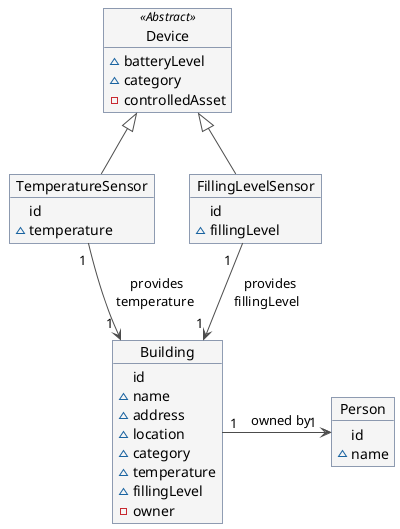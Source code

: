 @startuml

skinparam object {
  BackgroundColor #f5f5f5
  ArrowColor #4c4c4c
  BorderColor #233c68
}


object Building

Building : id 
Building : ~name 
Building : ~address 
Building : ~location
Building : ~category
Building : ~temperature
Building : ~fillingLevel
Building : -owner

object TemperatureSensor

TemperatureSensor : id 
TemperatureSensor : ~temperature 

object FillingLevelSensor

FillingLevelSensor : id 
FillingLevelSensor : ~fillingLevel 


object Device << Abstract >>
Device : ~batteryLevel 
Device : ~category 
Device : -controlledAsset 


object Person

Person : id 
Person : ~name


Device <|-down- FillingLevelSensor
Device <|-down- TemperatureSensor

FillingLevelSensor "1  " -down-> " 1 " Building : " provides\n fillingLevel  "
TemperatureSensor "1 " -down-> " 1 " Building : " provides\n  temperature  "

Building "1 " -right-> " 1  " Person : "   owned by "



@enduml
